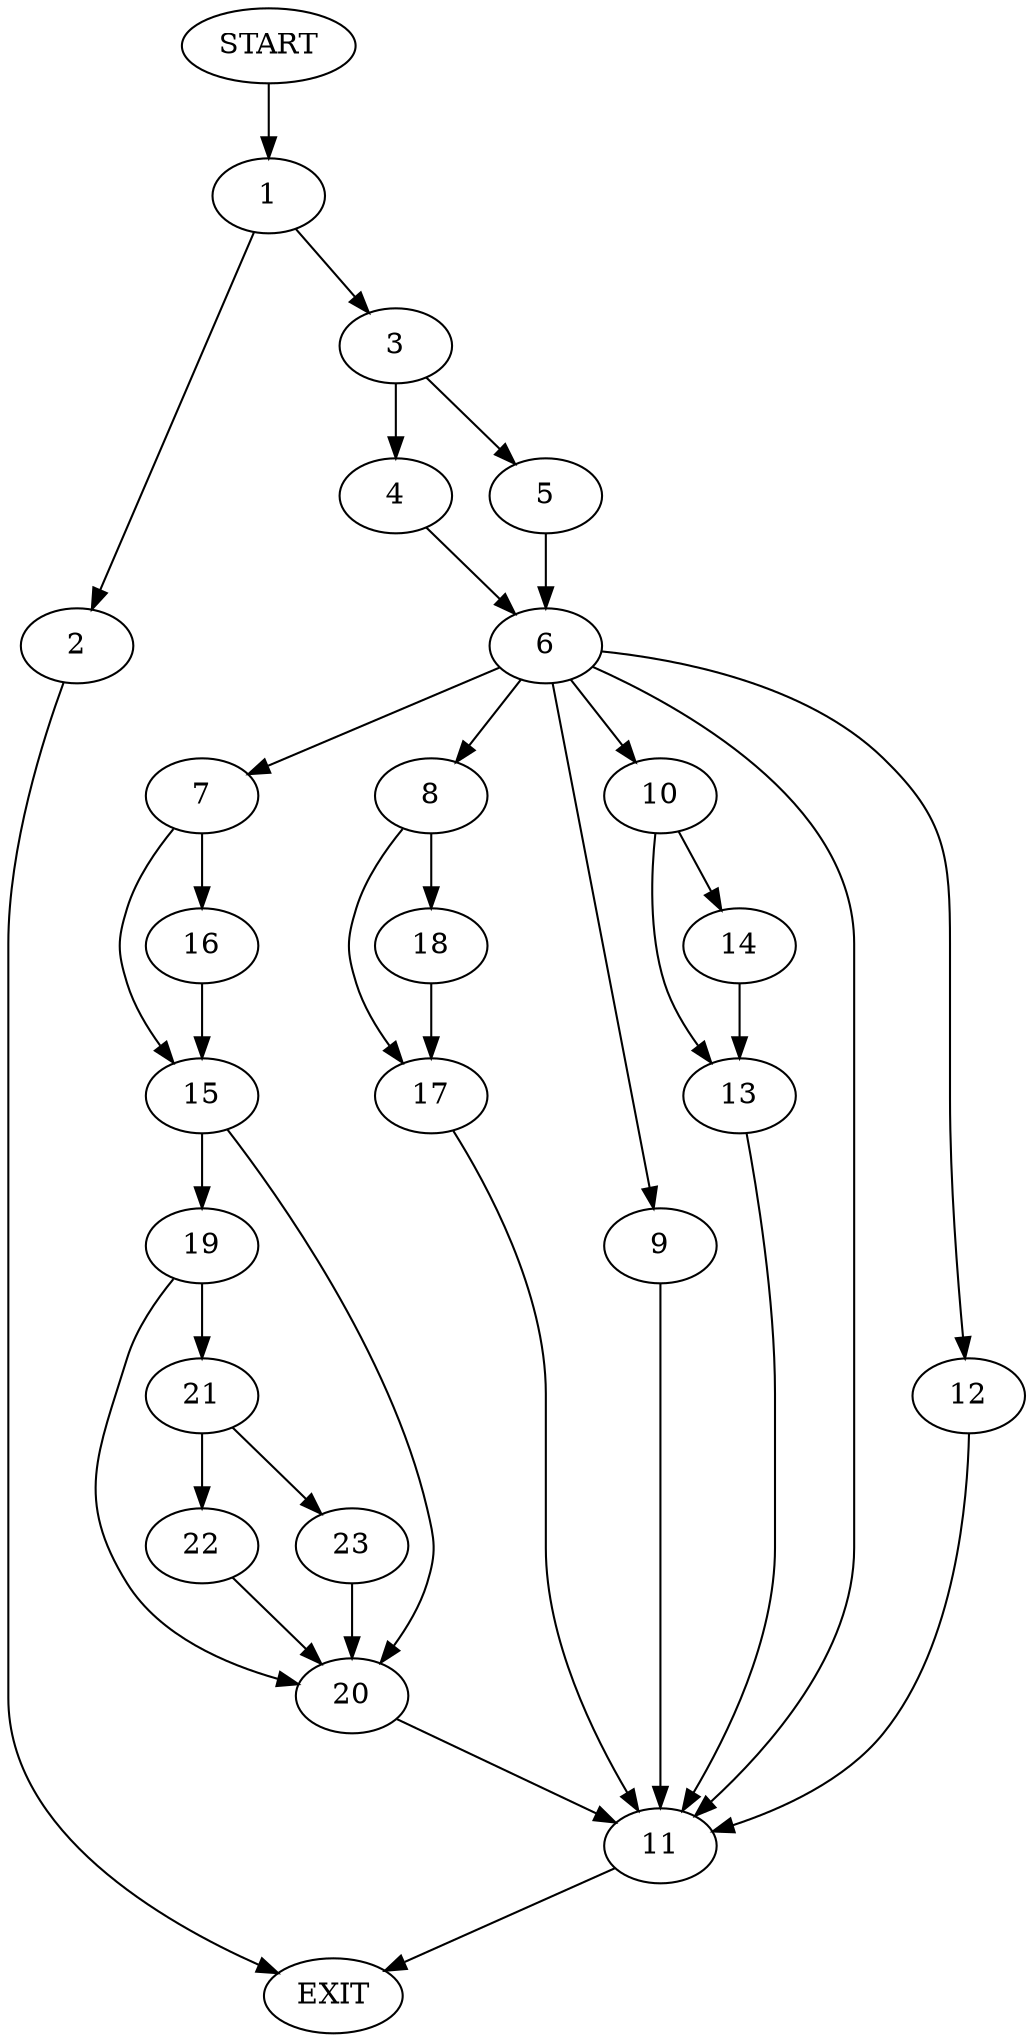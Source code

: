 digraph {
0 [label="START"]
24 [label="EXIT"]
0 -> 1
1 -> 2
1 -> 3
2 -> 24
3 -> 4
3 -> 5
5 -> 6
4 -> 6
6 -> 7
6 -> 8
6 -> 9
6 -> 10
6 -> 11
6 -> 12
10 -> 13
10 -> 14
12 -> 11
9 -> 11
7 -> 15
7 -> 16
11 -> 24
8 -> 17
8 -> 18
18 -> 17
17 -> 11
16 -> 15
15 -> 19
15 -> 20
19 -> 21
19 -> 20
20 -> 11
21 -> 22
21 -> 23
23 -> 20
22 -> 20
13 -> 11
14 -> 13
}
